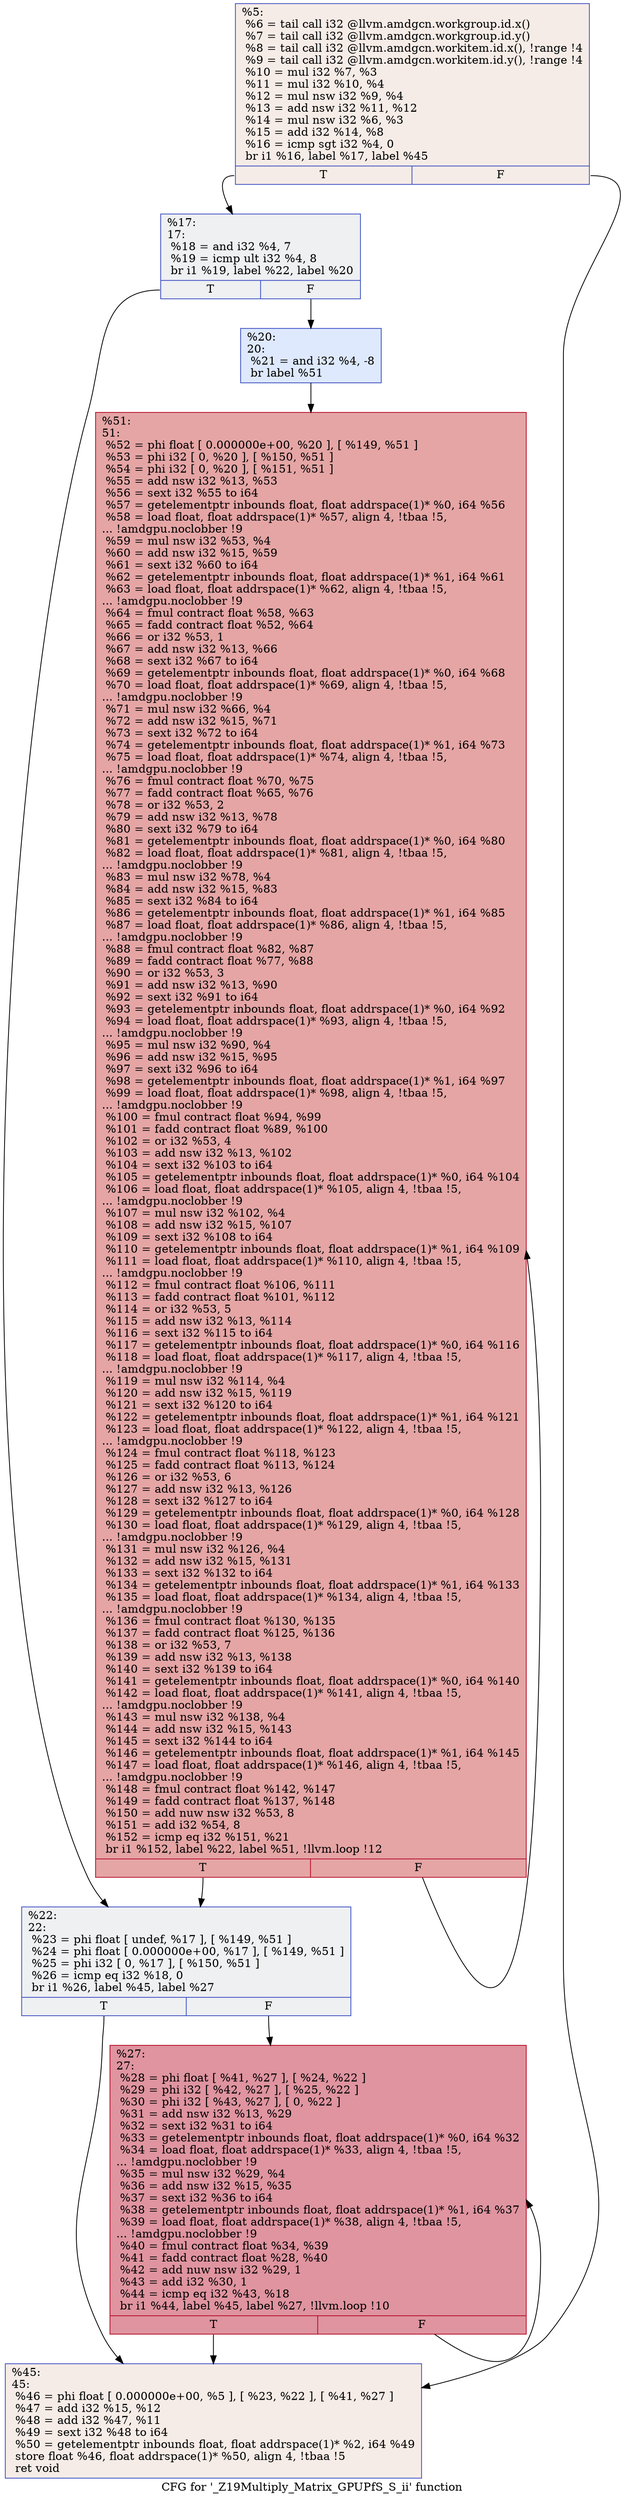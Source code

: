 digraph "CFG for '_Z19Multiply_Matrix_GPUPfS_S_ii' function" {
	label="CFG for '_Z19Multiply_Matrix_GPUPfS_S_ii' function";

	Node0x4e1c910 [shape=record,color="#3d50c3ff", style=filled, fillcolor="#ead5c970",label="{%5:\l  %6 = tail call i32 @llvm.amdgcn.workgroup.id.x()\l  %7 = tail call i32 @llvm.amdgcn.workgroup.id.y()\l  %8 = tail call i32 @llvm.amdgcn.workitem.id.x(), !range !4\l  %9 = tail call i32 @llvm.amdgcn.workitem.id.y(), !range !4\l  %10 = mul i32 %7, %3\l  %11 = mul i32 %10, %4\l  %12 = mul nsw i32 %9, %4\l  %13 = add nsw i32 %11, %12\l  %14 = mul nsw i32 %6, %3\l  %15 = add i32 %14, %8\l  %16 = icmp sgt i32 %4, 0\l  br i1 %16, label %17, label %45\l|{<s0>T|<s1>F}}"];
	Node0x4e1c910:s0 -> Node0x4e1da90;
	Node0x4e1c910:s1 -> Node0x4e1ee00;
	Node0x4e1da90 [shape=record,color="#3d50c3ff", style=filled, fillcolor="#d9dce170",label="{%17:\l17:                                               \l  %18 = and i32 %4, 7\l  %19 = icmp ult i32 %4, 8\l  br i1 %19, label %22, label %20\l|{<s0>T|<s1>F}}"];
	Node0x4e1da90:s0 -> Node0x4e1f0c0;
	Node0x4e1da90:s1 -> Node0x4e1f110;
	Node0x4e1f110 [shape=record,color="#3d50c3ff", style=filled, fillcolor="#b5cdfa70",label="{%20:\l20:                                               \l  %21 = and i32 %4, -8\l  br label %51\l}"];
	Node0x4e1f110 -> Node0x4e1f310;
	Node0x4e1f0c0 [shape=record,color="#3d50c3ff", style=filled, fillcolor="#d9dce170",label="{%22:\l22:                                               \l  %23 = phi float [ undef, %17 ], [ %149, %51 ]\l  %24 = phi float [ 0.000000e+00, %17 ], [ %149, %51 ]\l  %25 = phi i32 [ 0, %17 ], [ %150, %51 ]\l  %26 = icmp eq i32 %18, 0\l  br i1 %26, label %45, label %27\l|{<s0>T|<s1>F}}"];
	Node0x4e1f0c0:s0 -> Node0x4e1ee00;
	Node0x4e1f0c0:s1 -> Node0x4e20580;
	Node0x4e20580 [shape=record,color="#b70d28ff", style=filled, fillcolor="#b70d2870",label="{%27:\l27:                                               \l  %28 = phi float [ %41, %27 ], [ %24, %22 ]\l  %29 = phi i32 [ %42, %27 ], [ %25, %22 ]\l  %30 = phi i32 [ %43, %27 ], [ 0, %22 ]\l  %31 = add nsw i32 %13, %29\l  %32 = sext i32 %31 to i64\l  %33 = getelementptr inbounds float, float addrspace(1)* %0, i64 %32\l  %34 = load float, float addrspace(1)* %33, align 4, !tbaa !5,\l... !amdgpu.noclobber !9\l  %35 = mul nsw i32 %29, %4\l  %36 = add nsw i32 %15, %35\l  %37 = sext i32 %36 to i64\l  %38 = getelementptr inbounds float, float addrspace(1)* %1, i64 %37\l  %39 = load float, float addrspace(1)* %38, align 4, !tbaa !5,\l... !amdgpu.noclobber !9\l  %40 = fmul contract float %34, %39\l  %41 = fadd contract float %28, %40\l  %42 = add nuw nsw i32 %29, 1\l  %43 = add i32 %30, 1\l  %44 = icmp eq i32 %43, %18\l  br i1 %44, label %45, label %27, !llvm.loop !10\l|{<s0>T|<s1>F}}"];
	Node0x4e20580:s0 -> Node0x4e1ee00;
	Node0x4e20580:s1 -> Node0x4e20580;
	Node0x4e1ee00 [shape=record,color="#3d50c3ff", style=filled, fillcolor="#ead5c970",label="{%45:\l45:                                               \l  %46 = phi float [ 0.000000e+00, %5 ], [ %23, %22 ], [ %41, %27 ]\l  %47 = add i32 %15, %12\l  %48 = add i32 %47, %11\l  %49 = sext i32 %48 to i64\l  %50 = getelementptr inbounds float, float addrspace(1)* %2, i64 %49\l  store float %46, float addrspace(1)* %50, align 4, !tbaa !5\l  ret void\l}"];
	Node0x4e1f310 [shape=record,color="#b70d28ff", style=filled, fillcolor="#c5333470",label="{%51:\l51:                                               \l  %52 = phi float [ 0.000000e+00, %20 ], [ %149, %51 ]\l  %53 = phi i32 [ 0, %20 ], [ %150, %51 ]\l  %54 = phi i32 [ 0, %20 ], [ %151, %51 ]\l  %55 = add nsw i32 %13, %53\l  %56 = sext i32 %55 to i64\l  %57 = getelementptr inbounds float, float addrspace(1)* %0, i64 %56\l  %58 = load float, float addrspace(1)* %57, align 4, !tbaa !5,\l... !amdgpu.noclobber !9\l  %59 = mul nsw i32 %53, %4\l  %60 = add nsw i32 %15, %59\l  %61 = sext i32 %60 to i64\l  %62 = getelementptr inbounds float, float addrspace(1)* %1, i64 %61\l  %63 = load float, float addrspace(1)* %62, align 4, !tbaa !5,\l... !amdgpu.noclobber !9\l  %64 = fmul contract float %58, %63\l  %65 = fadd contract float %52, %64\l  %66 = or i32 %53, 1\l  %67 = add nsw i32 %13, %66\l  %68 = sext i32 %67 to i64\l  %69 = getelementptr inbounds float, float addrspace(1)* %0, i64 %68\l  %70 = load float, float addrspace(1)* %69, align 4, !tbaa !5,\l... !amdgpu.noclobber !9\l  %71 = mul nsw i32 %66, %4\l  %72 = add nsw i32 %15, %71\l  %73 = sext i32 %72 to i64\l  %74 = getelementptr inbounds float, float addrspace(1)* %1, i64 %73\l  %75 = load float, float addrspace(1)* %74, align 4, !tbaa !5,\l... !amdgpu.noclobber !9\l  %76 = fmul contract float %70, %75\l  %77 = fadd contract float %65, %76\l  %78 = or i32 %53, 2\l  %79 = add nsw i32 %13, %78\l  %80 = sext i32 %79 to i64\l  %81 = getelementptr inbounds float, float addrspace(1)* %0, i64 %80\l  %82 = load float, float addrspace(1)* %81, align 4, !tbaa !5,\l... !amdgpu.noclobber !9\l  %83 = mul nsw i32 %78, %4\l  %84 = add nsw i32 %15, %83\l  %85 = sext i32 %84 to i64\l  %86 = getelementptr inbounds float, float addrspace(1)* %1, i64 %85\l  %87 = load float, float addrspace(1)* %86, align 4, !tbaa !5,\l... !amdgpu.noclobber !9\l  %88 = fmul contract float %82, %87\l  %89 = fadd contract float %77, %88\l  %90 = or i32 %53, 3\l  %91 = add nsw i32 %13, %90\l  %92 = sext i32 %91 to i64\l  %93 = getelementptr inbounds float, float addrspace(1)* %0, i64 %92\l  %94 = load float, float addrspace(1)* %93, align 4, !tbaa !5,\l... !amdgpu.noclobber !9\l  %95 = mul nsw i32 %90, %4\l  %96 = add nsw i32 %15, %95\l  %97 = sext i32 %96 to i64\l  %98 = getelementptr inbounds float, float addrspace(1)* %1, i64 %97\l  %99 = load float, float addrspace(1)* %98, align 4, !tbaa !5,\l... !amdgpu.noclobber !9\l  %100 = fmul contract float %94, %99\l  %101 = fadd contract float %89, %100\l  %102 = or i32 %53, 4\l  %103 = add nsw i32 %13, %102\l  %104 = sext i32 %103 to i64\l  %105 = getelementptr inbounds float, float addrspace(1)* %0, i64 %104\l  %106 = load float, float addrspace(1)* %105, align 4, !tbaa !5,\l... !amdgpu.noclobber !9\l  %107 = mul nsw i32 %102, %4\l  %108 = add nsw i32 %15, %107\l  %109 = sext i32 %108 to i64\l  %110 = getelementptr inbounds float, float addrspace(1)* %1, i64 %109\l  %111 = load float, float addrspace(1)* %110, align 4, !tbaa !5,\l... !amdgpu.noclobber !9\l  %112 = fmul contract float %106, %111\l  %113 = fadd contract float %101, %112\l  %114 = or i32 %53, 5\l  %115 = add nsw i32 %13, %114\l  %116 = sext i32 %115 to i64\l  %117 = getelementptr inbounds float, float addrspace(1)* %0, i64 %116\l  %118 = load float, float addrspace(1)* %117, align 4, !tbaa !5,\l... !amdgpu.noclobber !9\l  %119 = mul nsw i32 %114, %4\l  %120 = add nsw i32 %15, %119\l  %121 = sext i32 %120 to i64\l  %122 = getelementptr inbounds float, float addrspace(1)* %1, i64 %121\l  %123 = load float, float addrspace(1)* %122, align 4, !tbaa !5,\l... !amdgpu.noclobber !9\l  %124 = fmul contract float %118, %123\l  %125 = fadd contract float %113, %124\l  %126 = or i32 %53, 6\l  %127 = add nsw i32 %13, %126\l  %128 = sext i32 %127 to i64\l  %129 = getelementptr inbounds float, float addrspace(1)* %0, i64 %128\l  %130 = load float, float addrspace(1)* %129, align 4, !tbaa !5,\l... !amdgpu.noclobber !9\l  %131 = mul nsw i32 %126, %4\l  %132 = add nsw i32 %15, %131\l  %133 = sext i32 %132 to i64\l  %134 = getelementptr inbounds float, float addrspace(1)* %1, i64 %133\l  %135 = load float, float addrspace(1)* %134, align 4, !tbaa !5,\l... !amdgpu.noclobber !9\l  %136 = fmul contract float %130, %135\l  %137 = fadd contract float %125, %136\l  %138 = or i32 %53, 7\l  %139 = add nsw i32 %13, %138\l  %140 = sext i32 %139 to i64\l  %141 = getelementptr inbounds float, float addrspace(1)* %0, i64 %140\l  %142 = load float, float addrspace(1)* %141, align 4, !tbaa !5,\l... !amdgpu.noclobber !9\l  %143 = mul nsw i32 %138, %4\l  %144 = add nsw i32 %15, %143\l  %145 = sext i32 %144 to i64\l  %146 = getelementptr inbounds float, float addrspace(1)* %1, i64 %145\l  %147 = load float, float addrspace(1)* %146, align 4, !tbaa !5,\l... !amdgpu.noclobber !9\l  %148 = fmul contract float %142, %147\l  %149 = fadd contract float %137, %148\l  %150 = add nuw nsw i32 %53, 8\l  %151 = add i32 %54, 8\l  %152 = icmp eq i32 %151, %21\l  br i1 %152, label %22, label %51, !llvm.loop !12\l|{<s0>T|<s1>F}}"];
	Node0x4e1f310:s0 -> Node0x4e1f0c0;
	Node0x4e1f310:s1 -> Node0x4e1f310;
}
